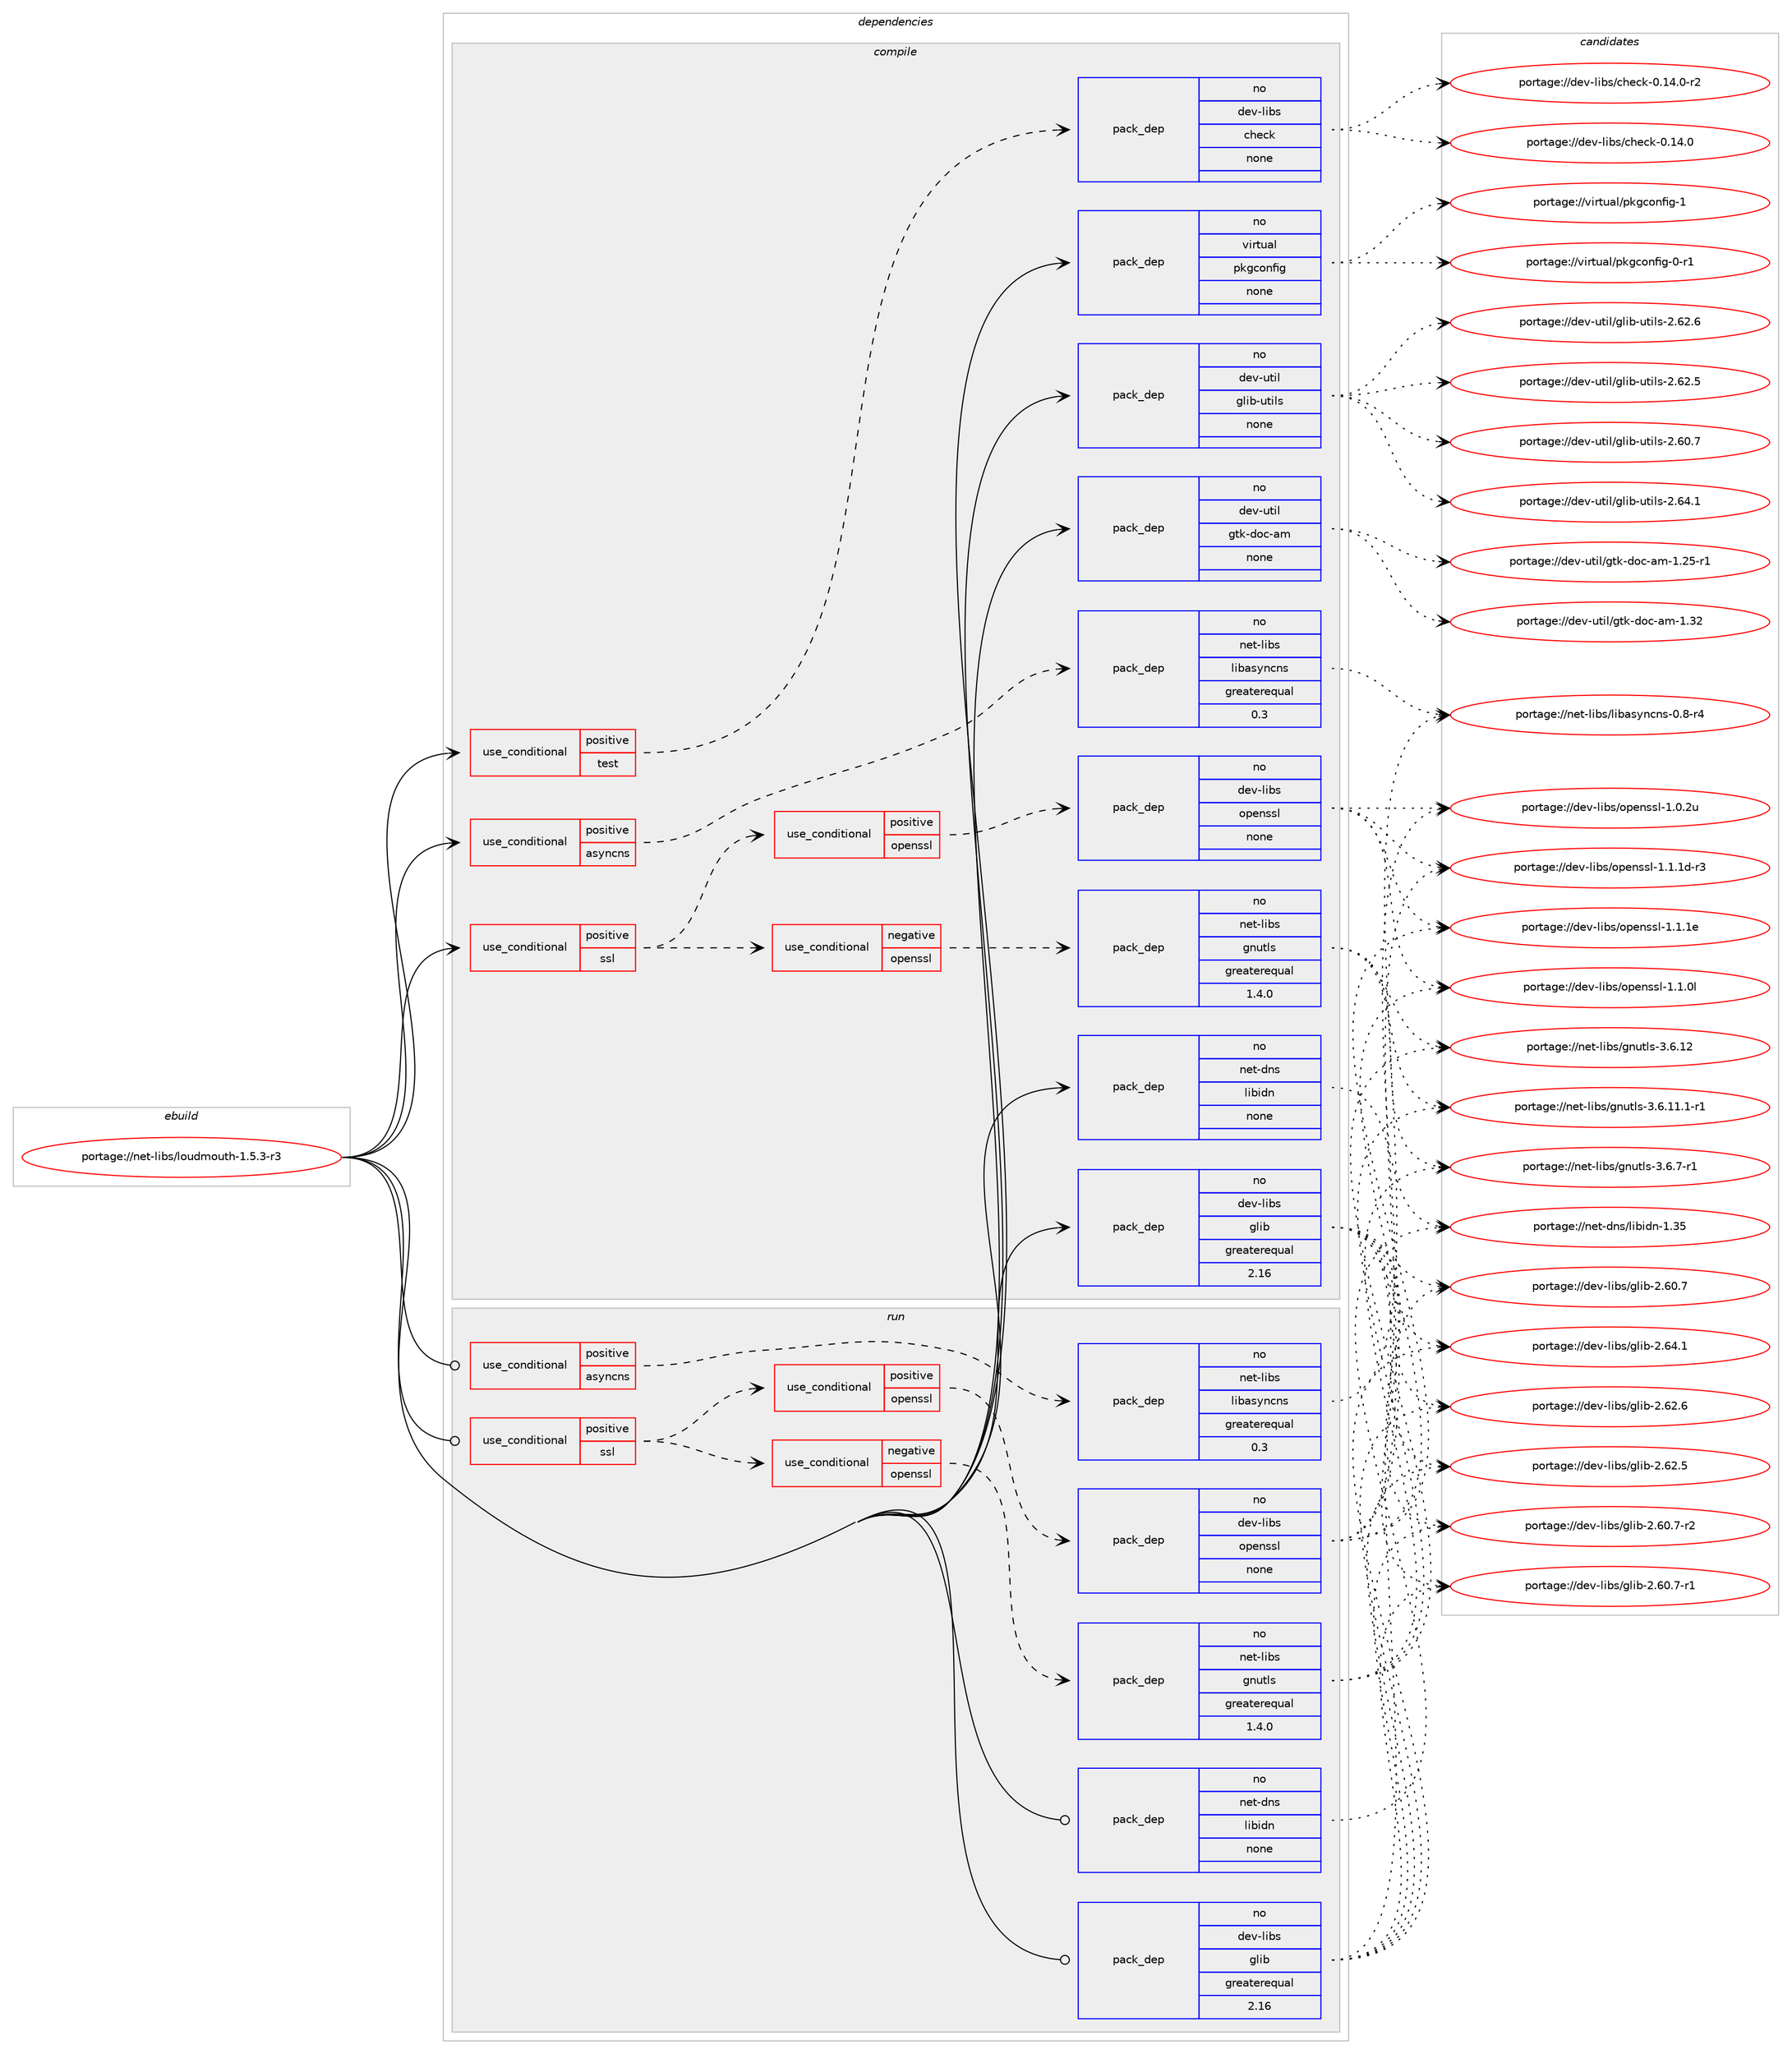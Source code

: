 digraph prolog {

# *************
# Graph options
# *************

newrank=true;
concentrate=true;
compound=true;
graph [rankdir=LR,fontname=Helvetica,fontsize=10,ranksep=1.5];#, ranksep=2.5, nodesep=0.2];
edge  [arrowhead=vee];
node  [fontname=Helvetica,fontsize=10];

# **********
# The ebuild
# **********

subgraph cluster_leftcol {
color=gray;
rank=same;
label=<<i>ebuild</i>>;
id [label="portage://net-libs/loudmouth-1.5.3-r3", color=red, width=4, href="../net-libs/loudmouth-1.5.3-r3.svg"];
}

# ****************
# The dependencies
# ****************

subgraph cluster_midcol {
color=gray;
label=<<i>dependencies</i>>;
subgraph cluster_compile {
fillcolor="#eeeeee";
style=filled;
label=<<i>compile</i>>;
subgraph cond3683 {
dependency17127 [label=<<TABLE BORDER="0" CELLBORDER="1" CELLSPACING="0" CELLPADDING="4"><TR><TD ROWSPAN="3" CELLPADDING="10">use_conditional</TD></TR><TR><TD>positive</TD></TR><TR><TD>asyncns</TD></TR></TABLE>>, shape=none, color=red];
subgraph pack13257 {
dependency17128 [label=<<TABLE BORDER="0" CELLBORDER="1" CELLSPACING="0" CELLPADDING="4" WIDTH="220"><TR><TD ROWSPAN="6" CELLPADDING="30">pack_dep</TD></TR><TR><TD WIDTH="110">no</TD></TR><TR><TD>net-libs</TD></TR><TR><TD>libasyncns</TD></TR><TR><TD>greaterequal</TD></TR><TR><TD>0.3</TD></TR></TABLE>>, shape=none, color=blue];
}
dependency17127:e -> dependency17128:w [weight=20,style="dashed",arrowhead="vee"];
}
id:e -> dependency17127:w [weight=20,style="solid",arrowhead="vee"];
subgraph cond3684 {
dependency17129 [label=<<TABLE BORDER="0" CELLBORDER="1" CELLSPACING="0" CELLPADDING="4"><TR><TD ROWSPAN="3" CELLPADDING="10">use_conditional</TD></TR><TR><TD>positive</TD></TR><TR><TD>ssl</TD></TR></TABLE>>, shape=none, color=red];
subgraph cond3685 {
dependency17130 [label=<<TABLE BORDER="0" CELLBORDER="1" CELLSPACING="0" CELLPADDING="4"><TR><TD ROWSPAN="3" CELLPADDING="10">use_conditional</TD></TR><TR><TD>negative</TD></TR><TR><TD>openssl</TD></TR></TABLE>>, shape=none, color=red];
subgraph pack13258 {
dependency17131 [label=<<TABLE BORDER="0" CELLBORDER="1" CELLSPACING="0" CELLPADDING="4" WIDTH="220"><TR><TD ROWSPAN="6" CELLPADDING="30">pack_dep</TD></TR><TR><TD WIDTH="110">no</TD></TR><TR><TD>net-libs</TD></TR><TR><TD>gnutls</TD></TR><TR><TD>greaterequal</TD></TR><TR><TD>1.4.0</TD></TR></TABLE>>, shape=none, color=blue];
}
dependency17130:e -> dependency17131:w [weight=20,style="dashed",arrowhead="vee"];
}
dependency17129:e -> dependency17130:w [weight=20,style="dashed",arrowhead="vee"];
subgraph cond3686 {
dependency17132 [label=<<TABLE BORDER="0" CELLBORDER="1" CELLSPACING="0" CELLPADDING="4"><TR><TD ROWSPAN="3" CELLPADDING="10">use_conditional</TD></TR><TR><TD>positive</TD></TR><TR><TD>openssl</TD></TR></TABLE>>, shape=none, color=red];
subgraph pack13259 {
dependency17133 [label=<<TABLE BORDER="0" CELLBORDER="1" CELLSPACING="0" CELLPADDING="4" WIDTH="220"><TR><TD ROWSPAN="6" CELLPADDING="30">pack_dep</TD></TR><TR><TD WIDTH="110">no</TD></TR><TR><TD>dev-libs</TD></TR><TR><TD>openssl</TD></TR><TR><TD>none</TD></TR><TR><TD></TD></TR></TABLE>>, shape=none, color=blue];
}
dependency17132:e -> dependency17133:w [weight=20,style="dashed",arrowhead="vee"];
}
dependency17129:e -> dependency17132:w [weight=20,style="dashed",arrowhead="vee"];
}
id:e -> dependency17129:w [weight=20,style="solid",arrowhead="vee"];
subgraph cond3687 {
dependency17134 [label=<<TABLE BORDER="0" CELLBORDER="1" CELLSPACING="0" CELLPADDING="4"><TR><TD ROWSPAN="3" CELLPADDING="10">use_conditional</TD></TR><TR><TD>positive</TD></TR><TR><TD>test</TD></TR></TABLE>>, shape=none, color=red];
subgraph pack13260 {
dependency17135 [label=<<TABLE BORDER="0" CELLBORDER="1" CELLSPACING="0" CELLPADDING="4" WIDTH="220"><TR><TD ROWSPAN="6" CELLPADDING="30">pack_dep</TD></TR><TR><TD WIDTH="110">no</TD></TR><TR><TD>dev-libs</TD></TR><TR><TD>check</TD></TR><TR><TD>none</TD></TR><TR><TD></TD></TR></TABLE>>, shape=none, color=blue];
}
dependency17134:e -> dependency17135:w [weight=20,style="dashed",arrowhead="vee"];
}
id:e -> dependency17134:w [weight=20,style="solid",arrowhead="vee"];
subgraph pack13261 {
dependency17136 [label=<<TABLE BORDER="0" CELLBORDER="1" CELLSPACING="0" CELLPADDING="4" WIDTH="220"><TR><TD ROWSPAN="6" CELLPADDING="30">pack_dep</TD></TR><TR><TD WIDTH="110">no</TD></TR><TR><TD>dev-libs</TD></TR><TR><TD>glib</TD></TR><TR><TD>greaterequal</TD></TR><TR><TD>2.16</TD></TR></TABLE>>, shape=none, color=blue];
}
id:e -> dependency17136:w [weight=20,style="solid",arrowhead="vee"];
subgraph pack13262 {
dependency17137 [label=<<TABLE BORDER="0" CELLBORDER="1" CELLSPACING="0" CELLPADDING="4" WIDTH="220"><TR><TD ROWSPAN="6" CELLPADDING="30">pack_dep</TD></TR><TR><TD WIDTH="110">no</TD></TR><TR><TD>dev-util</TD></TR><TR><TD>glib-utils</TD></TR><TR><TD>none</TD></TR><TR><TD></TD></TR></TABLE>>, shape=none, color=blue];
}
id:e -> dependency17137:w [weight=20,style="solid",arrowhead="vee"];
subgraph pack13263 {
dependency17138 [label=<<TABLE BORDER="0" CELLBORDER="1" CELLSPACING="0" CELLPADDING="4" WIDTH="220"><TR><TD ROWSPAN="6" CELLPADDING="30">pack_dep</TD></TR><TR><TD WIDTH="110">no</TD></TR><TR><TD>dev-util</TD></TR><TR><TD>gtk-doc-am</TD></TR><TR><TD>none</TD></TR><TR><TD></TD></TR></TABLE>>, shape=none, color=blue];
}
id:e -> dependency17138:w [weight=20,style="solid",arrowhead="vee"];
subgraph pack13264 {
dependency17139 [label=<<TABLE BORDER="0" CELLBORDER="1" CELLSPACING="0" CELLPADDING="4" WIDTH="220"><TR><TD ROWSPAN="6" CELLPADDING="30">pack_dep</TD></TR><TR><TD WIDTH="110">no</TD></TR><TR><TD>net-dns</TD></TR><TR><TD>libidn</TD></TR><TR><TD>none</TD></TR><TR><TD></TD></TR></TABLE>>, shape=none, color=blue];
}
id:e -> dependency17139:w [weight=20,style="solid",arrowhead="vee"];
subgraph pack13265 {
dependency17140 [label=<<TABLE BORDER="0" CELLBORDER="1" CELLSPACING="0" CELLPADDING="4" WIDTH="220"><TR><TD ROWSPAN="6" CELLPADDING="30">pack_dep</TD></TR><TR><TD WIDTH="110">no</TD></TR><TR><TD>virtual</TD></TR><TR><TD>pkgconfig</TD></TR><TR><TD>none</TD></TR><TR><TD></TD></TR></TABLE>>, shape=none, color=blue];
}
id:e -> dependency17140:w [weight=20,style="solid",arrowhead="vee"];
}
subgraph cluster_compileandrun {
fillcolor="#eeeeee";
style=filled;
label=<<i>compile and run</i>>;
}
subgraph cluster_run {
fillcolor="#eeeeee";
style=filled;
label=<<i>run</i>>;
subgraph cond3688 {
dependency17141 [label=<<TABLE BORDER="0" CELLBORDER="1" CELLSPACING="0" CELLPADDING="4"><TR><TD ROWSPAN="3" CELLPADDING="10">use_conditional</TD></TR><TR><TD>positive</TD></TR><TR><TD>asyncns</TD></TR></TABLE>>, shape=none, color=red];
subgraph pack13266 {
dependency17142 [label=<<TABLE BORDER="0" CELLBORDER="1" CELLSPACING="0" CELLPADDING="4" WIDTH="220"><TR><TD ROWSPAN="6" CELLPADDING="30">pack_dep</TD></TR><TR><TD WIDTH="110">no</TD></TR><TR><TD>net-libs</TD></TR><TR><TD>libasyncns</TD></TR><TR><TD>greaterequal</TD></TR><TR><TD>0.3</TD></TR></TABLE>>, shape=none, color=blue];
}
dependency17141:e -> dependency17142:w [weight=20,style="dashed",arrowhead="vee"];
}
id:e -> dependency17141:w [weight=20,style="solid",arrowhead="odot"];
subgraph cond3689 {
dependency17143 [label=<<TABLE BORDER="0" CELLBORDER="1" CELLSPACING="0" CELLPADDING="4"><TR><TD ROWSPAN="3" CELLPADDING="10">use_conditional</TD></TR><TR><TD>positive</TD></TR><TR><TD>ssl</TD></TR></TABLE>>, shape=none, color=red];
subgraph cond3690 {
dependency17144 [label=<<TABLE BORDER="0" CELLBORDER="1" CELLSPACING="0" CELLPADDING="4"><TR><TD ROWSPAN="3" CELLPADDING="10">use_conditional</TD></TR><TR><TD>negative</TD></TR><TR><TD>openssl</TD></TR></TABLE>>, shape=none, color=red];
subgraph pack13267 {
dependency17145 [label=<<TABLE BORDER="0" CELLBORDER="1" CELLSPACING="0" CELLPADDING="4" WIDTH="220"><TR><TD ROWSPAN="6" CELLPADDING="30">pack_dep</TD></TR><TR><TD WIDTH="110">no</TD></TR><TR><TD>net-libs</TD></TR><TR><TD>gnutls</TD></TR><TR><TD>greaterequal</TD></TR><TR><TD>1.4.0</TD></TR></TABLE>>, shape=none, color=blue];
}
dependency17144:e -> dependency17145:w [weight=20,style="dashed",arrowhead="vee"];
}
dependency17143:e -> dependency17144:w [weight=20,style="dashed",arrowhead="vee"];
subgraph cond3691 {
dependency17146 [label=<<TABLE BORDER="0" CELLBORDER="1" CELLSPACING="0" CELLPADDING="4"><TR><TD ROWSPAN="3" CELLPADDING="10">use_conditional</TD></TR><TR><TD>positive</TD></TR><TR><TD>openssl</TD></TR></TABLE>>, shape=none, color=red];
subgraph pack13268 {
dependency17147 [label=<<TABLE BORDER="0" CELLBORDER="1" CELLSPACING="0" CELLPADDING="4" WIDTH="220"><TR><TD ROWSPAN="6" CELLPADDING="30">pack_dep</TD></TR><TR><TD WIDTH="110">no</TD></TR><TR><TD>dev-libs</TD></TR><TR><TD>openssl</TD></TR><TR><TD>none</TD></TR><TR><TD></TD></TR></TABLE>>, shape=none, color=blue];
}
dependency17146:e -> dependency17147:w [weight=20,style="dashed",arrowhead="vee"];
}
dependency17143:e -> dependency17146:w [weight=20,style="dashed",arrowhead="vee"];
}
id:e -> dependency17143:w [weight=20,style="solid",arrowhead="odot"];
subgraph pack13269 {
dependency17148 [label=<<TABLE BORDER="0" CELLBORDER="1" CELLSPACING="0" CELLPADDING="4" WIDTH="220"><TR><TD ROWSPAN="6" CELLPADDING="30">pack_dep</TD></TR><TR><TD WIDTH="110">no</TD></TR><TR><TD>dev-libs</TD></TR><TR><TD>glib</TD></TR><TR><TD>greaterequal</TD></TR><TR><TD>2.16</TD></TR></TABLE>>, shape=none, color=blue];
}
id:e -> dependency17148:w [weight=20,style="solid",arrowhead="odot"];
subgraph pack13270 {
dependency17149 [label=<<TABLE BORDER="0" CELLBORDER="1" CELLSPACING="0" CELLPADDING="4" WIDTH="220"><TR><TD ROWSPAN="6" CELLPADDING="30">pack_dep</TD></TR><TR><TD WIDTH="110">no</TD></TR><TR><TD>net-dns</TD></TR><TR><TD>libidn</TD></TR><TR><TD>none</TD></TR><TR><TD></TD></TR></TABLE>>, shape=none, color=blue];
}
id:e -> dependency17149:w [weight=20,style="solid",arrowhead="odot"];
}
}

# **************
# The candidates
# **************

subgraph cluster_choices {
rank=same;
color=gray;
label=<<i>candidates</i>>;

subgraph choice13257 {
color=black;
nodesep=1;
choice110101116451081059811547108105989711512111099110115454846564511452 [label="portage://net-libs/libasyncns-0.8-r4", color=red, width=4,href="../net-libs/libasyncns-0.8-r4.svg"];
dependency17128:e -> choice110101116451081059811547108105989711512111099110115454846564511452:w [style=dotted,weight="100"];
}
subgraph choice13258 {
color=black;
nodesep=1;
choice1101011164510810598115471031101171161081154551465446554511449 [label="portage://net-libs/gnutls-3.6.7-r1", color=red, width=4,href="../net-libs/gnutls-3.6.7-r1.svg"];
choice11010111645108105981154710311011711610811545514654464950 [label="portage://net-libs/gnutls-3.6.12", color=red, width=4,href="../net-libs/gnutls-3.6.12.svg"];
choice1101011164510810598115471031101171161081154551465446494946494511449 [label="portage://net-libs/gnutls-3.6.11.1-r1", color=red, width=4,href="../net-libs/gnutls-3.6.11.1-r1.svg"];
dependency17131:e -> choice1101011164510810598115471031101171161081154551465446554511449:w [style=dotted,weight="100"];
dependency17131:e -> choice11010111645108105981154710311011711610811545514654464950:w [style=dotted,weight="100"];
dependency17131:e -> choice1101011164510810598115471031101171161081154551465446494946494511449:w [style=dotted,weight="100"];
}
subgraph choice13259 {
color=black;
nodesep=1;
choice100101118451081059811547111112101110115115108454946494649101 [label="portage://dev-libs/openssl-1.1.1e", color=red, width=4,href="../dev-libs/openssl-1.1.1e.svg"];
choice1001011184510810598115471111121011101151151084549464946491004511451 [label="portage://dev-libs/openssl-1.1.1d-r3", color=red, width=4,href="../dev-libs/openssl-1.1.1d-r3.svg"];
choice100101118451081059811547111112101110115115108454946494648108 [label="portage://dev-libs/openssl-1.1.0l", color=red, width=4,href="../dev-libs/openssl-1.1.0l.svg"];
choice100101118451081059811547111112101110115115108454946484650117 [label="portage://dev-libs/openssl-1.0.2u", color=red, width=4,href="../dev-libs/openssl-1.0.2u.svg"];
dependency17133:e -> choice100101118451081059811547111112101110115115108454946494649101:w [style=dotted,weight="100"];
dependency17133:e -> choice1001011184510810598115471111121011101151151084549464946491004511451:w [style=dotted,weight="100"];
dependency17133:e -> choice100101118451081059811547111112101110115115108454946494648108:w [style=dotted,weight="100"];
dependency17133:e -> choice100101118451081059811547111112101110115115108454946484650117:w [style=dotted,weight="100"];
}
subgraph choice13260 {
color=black;
nodesep=1;
choice1001011184510810598115479910410199107454846495246484511450 [label="portage://dev-libs/check-0.14.0-r2", color=red, width=4,href="../dev-libs/check-0.14.0-r2.svg"];
choice100101118451081059811547991041019910745484649524648 [label="portage://dev-libs/check-0.14.0", color=red, width=4,href="../dev-libs/check-0.14.0.svg"];
dependency17135:e -> choice1001011184510810598115479910410199107454846495246484511450:w [style=dotted,weight="100"];
dependency17135:e -> choice100101118451081059811547991041019910745484649524648:w [style=dotted,weight="100"];
}
subgraph choice13261 {
color=black;
nodesep=1;
choice1001011184510810598115471031081059845504654524649 [label="portage://dev-libs/glib-2.64.1", color=red, width=4,href="../dev-libs/glib-2.64.1.svg"];
choice1001011184510810598115471031081059845504654504654 [label="portage://dev-libs/glib-2.62.6", color=red, width=4,href="../dev-libs/glib-2.62.6.svg"];
choice1001011184510810598115471031081059845504654504653 [label="portage://dev-libs/glib-2.62.5", color=red, width=4,href="../dev-libs/glib-2.62.5.svg"];
choice10010111845108105981154710310810598455046544846554511450 [label="portage://dev-libs/glib-2.60.7-r2", color=red, width=4,href="../dev-libs/glib-2.60.7-r2.svg"];
choice10010111845108105981154710310810598455046544846554511449 [label="portage://dev-libs/glib-2.60.7-r1", color=red, width=4,href="../dev-libs/glib-2.60.7-r1.svg"];
choice1001011184510810598115471031081059845504654484655 [label="portage://dev-libs/glib-2.60.7", color=red, width=4,href="../dev-libs/glib-2.60.7.svg"];
dependency17136:e -> choice1001011184510810598115471031081059845504654524649:w [style=dotted,weight="100"];
dependency17136:e -> choice1001011184510810598115471031081059845504654504654:w [style=dotted,weight="100"];
dependency17136:e -> choice1001011184510810598115471031081059845504654504653:w [style=dotted,weight="100"];
dependency17136:e -> choice10010111845108105981154710310810598455046544846554511450:w [style=dotted,weight="100"];
dependency17136:e -> choice10010111845108105981154710310810598455046544846554511449:w [style=dotted,weight="100"];
dependency17136:e -> choice1001011184510810598115471031081059845504654484655:w [style=dotted,weight="100"];
}
subgraph choice13262 {
color=black;
nodesep=1;
choice1001011184511711610510847103108105984511711610510811545504654524649 [label="portage://dev-util/glib-utils-2.64.1", color=red, width=4,href="../dev-util/glib-utils-2.64.1.svg"];
choice1001011184511711610510847103108105984511711610510811545504654504654 [label="portage://dev-util/glib-utils-2.62.6", color=red, width=4,href="../dev-util/glib-utils-2.62.6.svg"];
choice1001011184511711610510847103108105984511711610510811545504654504653 [label="portage://dev-util/glib-utils-2.62.5", color=red, width=4,href="../dev-util/glib-utils-2.62.5.svg"];
choice1001011184511711610510847103108105984511711610510811545504654484655 [label="portage://dev-util/glib-utils-2.60.7", color=red, width=4,href="../dev-util/glib-utils-2.60.7.svg"];
dependency17137:e -> choice1001011184511711610510847103108105984511711610510811545504654524649:w [style=dotted,weight="100"];
dependency17137:e -> choice1001011184511711610510847103108105984511711610510811545504654504654:w [style=dotted,weight="100"];
dependency17137:e -> choice1001011184511711610510847103108105984511711610510811545504654504653:w [style=dotted,weight="100"];
dependency17137:e -> choice1001011184511711610510847103108105984511711610510811545504654484655:w [style=dotted,weight="100"];
}
subgraph choice13263 {
color=black;
nodesep=1;
choice1001011184511711610510847103116107451001119945971094549465150 [label="portage://dev-util/gtk-doc-am-1.32", color=red, width=4,href="../dev-util/gtk-doc-am-1.32.svg"];
choice10010111845117116105108471031161074510011199459710945494650534511449 [label="portage://dev-util/gtk-doc-am-1.25-r1", color=red, width=4,href="../dev-util/gtk-doc-am-1.25-r1.svg"];
dependency17138:e -> choice1001011184511711610510847103116107451001119945971094549465150:w [style=dotted,weight="100"];
dependency17138:e -> choice10010111845117116105108471031161074510011199459710945494650534511449:w [style=dotted,weight="100"];
}
subgraph choice13264 {
color=black;
nodesep=1;
choice1101011164510011011547108105981051001104549465153 [label="portage://net-dns/libidn-1.35", color=red, width=4,href="../net-dns/libidn-1.35.svg"];
dependency17139:e -> choice1101011164510011011547108105981051001104549465153:w [style=dotted,weight="100"];
}
subgraph choice13265 {
color=black;
nodesep=1;
choice1181051141161179710847112107103991111101021051034549 [label="portage://virtual/pkgconfig-1", color=red, width=4,href="../virtual/pkgconfig-1.svg"];
choice11810511411611797108471121071039911111010210510345484511449 [label="portage://virtual/pkgconfig-0-r1", color=red, width=4,href="../virtual/pkgconfig-0-r1.svg"];
dependency17140:e -> choice1181051141161179710847112107103991111101021051034549:w [style=dotted,weight="100"];
dependency17140:e -> choice11810511411611797108471121071039911111010210510345484511449:w [style=dotted,weight="100"];
}
subgraph choice13266 {
color=black;
nodesep=1;
choice110101116451081059811547108105989711512111099110115454846564511452 [label="portage://net-libs/libasyncns-0.8-r4", color=red, width=4,href="../net-libs/libasyncns-0.8-r4.svg"];
dependency17142:e -> choice110101116451081059811547108105989711512111099110115454846564511452:w [style=dotted,weight="100"];
}
subgraph choice13267 {
color=black;
nodesep=1;
choice1101011164510810598115471031101171161081154551465446554511449 [label="portage://net-libs/gnutls-3.6.7-r1", color=red, width=4,href="../net-libs/gnutls-3.6.7-r1.svg"];
choice11010111645108105981154710311011711610811545514654464950 [label="portage://net-libs/gnutls-3.6.12", color=red, width=4,href="../net-libs/gnutls-3.6.12.svg"];
choice1101011164510810598115471031101171161081154551465446494946494511449 [label="portage://net-libs/gnutls-3.6.11.1-r1", color=red, width=4,href="../net-libs/gnutls-3.6.11.1-r1.svg"];
dependency17145:e -> choice1101011164510810598115471031101171161081154551465446554511449:w [style=dotted,weight="100"];
dependency17145:e -> choice11010111645108105981154710311011711610811545514654464950:w [style=dotted,weight="100"];
dependency17145:e -> choice1101011164510810598115471031101171161081154551465446494946494511449:w [style=dotted,weight="100"];
}
subgraph choice13268 {
color=black;
nodesep=1;
choice100101118451081059811547111112101110115115108454946494649101 [label="portage://dev-libs/openssl-1.1.1e", color=red, width=4,href="../dev-libs/openssl-1.1.1e.svg"];
choice1001011184510810598115471111121011101151151084549464946491004511451 [label="portage://dev-libs/openssl-1.1.1d-r3", color=red, width=4,href="../dev-libs/openssl-1.1.1d-r3.svg"];
choice100101118451081059811547111112101110115115108454946494648108 [label="portage://dev-libs/openssl-1.1.0l", color=red, width=4,href="../dev-libs/openssl-1.1.0l.svg"];
choice100101118451081059811547111112101110115115108454946484650117 [label="portage://dev-libs/openssl-1.0.2u", color=red, width=4,href="../dev-libs/openssl-1.0.2u.svg"];
dependency17147:e -> choice100101118451081059811547111112101110115115108454946494649101:w [style=dotted,weight="100"];
dependency17147:e -> choice1001011184510810598115471111121011101151151084549464946491004511451:w [style=dotted,weight="100"];
dependency17147:e -> choice100101118451081059811547111112101110115115108454946494648108:w [style=dotted,weight="100"];
dependency17147:e -> choice100101118451081059811547111112101110115115108454946484650117:w [style=dotted,weight="100"];
}
subgraph choice13269 {
color=black;
nodesep=1;
choice1001011184510810598115471031081059845504654524649 [label="portage://dev-libs/glib-2.64.1", color=red, width=4,href="../dev-libs/glib-2.64.1.svg"];
choice1001011184510810598115471031081059845504654504654 [label="portage://dev-libs/glib-2.62.6", color=red, width=4,href="../dev-libs/glib-2.62.6.svg"];
choice1001011184510810598115471031081059845504654504653 [label="portage://dev-libs/glib-2.62.5", color=red, width=4,href="../dev-libs/glib-2.62.5.svg"];
choice10010111845108105981154710310810598455046544846554511450 [label="portage://dev-libs/glib-2.60.7-r2", color=red, width=4,href="../dev-libs/glib-2.60.7-r2.svg"];
choice10010111845108105981154710310810598455046544846554511449 [label="portage://dev-libs/glib-2.60.7-r1", color=red, width=4,href="../dev-libs/glib-2.60.7-r1.svg"];
choice1001011184510810598115471031081059845504654484655 [label="portage://dev-libs/glib-2.60.7", color=red, width=4,href="../dev-libs/glib-2.60.7.svg"];
dependency17148:e -> choice1001011184510810598115471031081059845504654524649:w [style=dotted,weight="100"];
dependency17148:e -> choice1001011184510810598115471031081059845504654504654:w [style=dotted,weight="100"];
dependency17148:e -> choice1001011184510810598115471031081059845504654504653:w [style=dotted,weight="100"];
dependency17148:e -> choice10010111845108105981154710310810598455046544846554511450:w [style=dotted,weight="100"];
dependency17148:e -> choice10010111845108105981154710310810598455046544846554511449:w [style=dotted,weight="100"];
dependency17148:e -> choice1001011184510810598115471031081059845504654484655:w [style=dotted,weight="100"];
}
subgraph choice13270 {
color=black;
nodesep=1;
choice1101011164510011011547108105981051001104549465153 [label="portage://net-dns/libidn-1.35", color=red, width=4,href="../net-dns/libidn-1.35.svg"];
dependency17149:e -> choice1101011164510011011547108105981051001104549465153:w [style=dotted,weight="100"];
}
}

}
